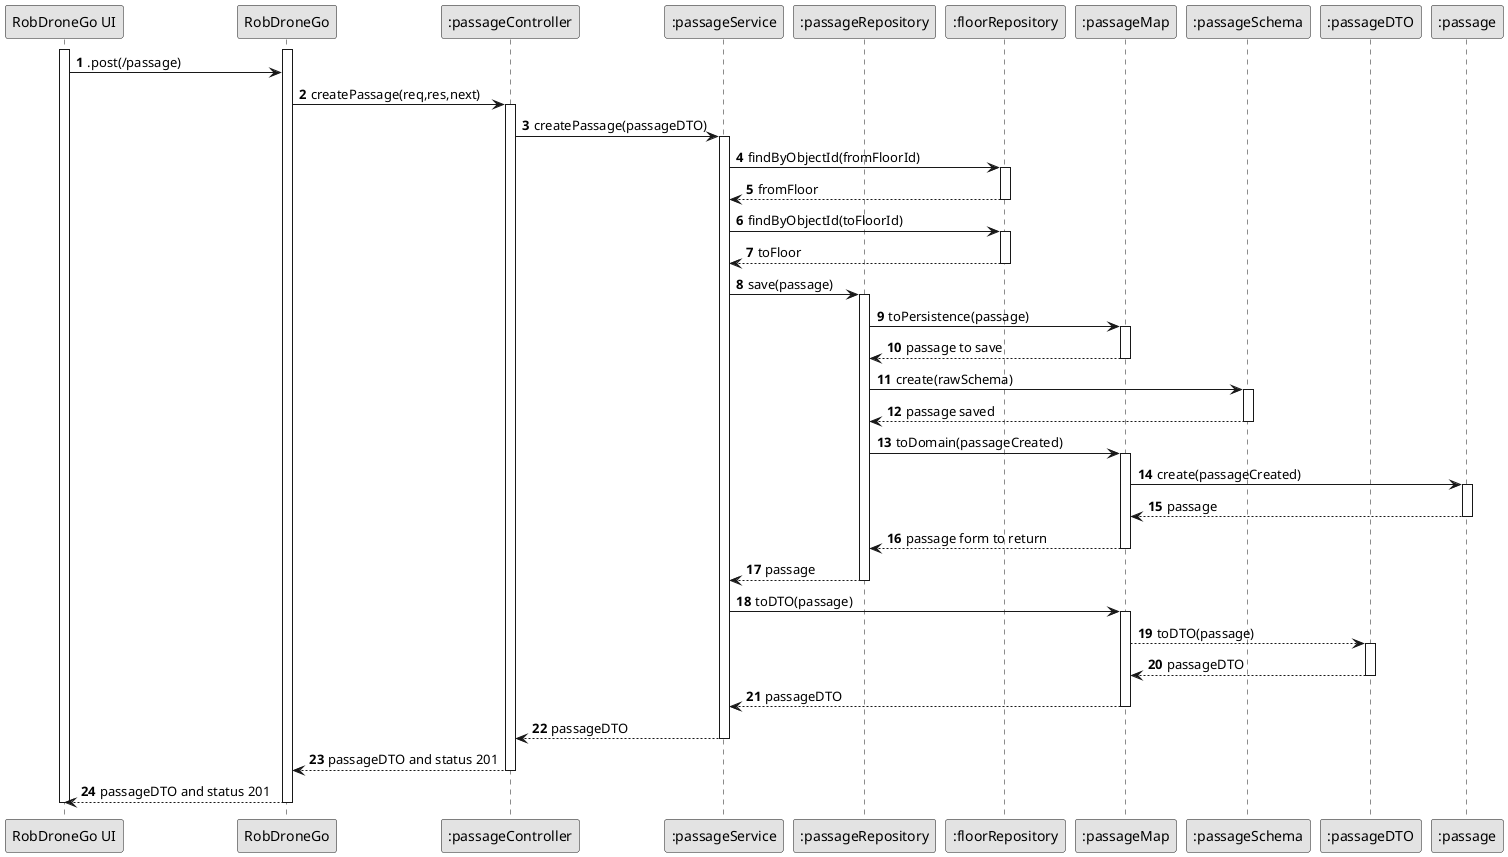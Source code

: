 @startuml us240

skinparam Monochrome true
skinparam PackageStyle rectangle
skinparam Shadowing false
autonumber
participant "RobDroneGo UI" as UI
participant "RobDroneGo" as API
participant ":passageController" as PC 
participant ":passageService" as PS 
participant ":passageRepository" as PR
participant ":floorRepository" as FR
participant ":passageMap" as PM
participant ":passageSchema" as SCHEMA
participant ":passageDTO" as DTO
participant ":passage" as P

activate UI
activate API
UI -> API : .post(/passage)
API -> PC : createPassage(req,res,next)
activate PC
PC -> PS : createPassage(passageDTO)
activate PS
PS -> FR : findByObjectId(fromFloorId)
activate FR
FR --> PS : fromFloor
deactivate FR
PS -> FR : findByObjectId(toFloorId)
activate FR
FR --> PS : toFloor
deactivate FR
PS -> PR : save(passage)
activate PR
PR -> PM : toPersistence(passage)
activate PM
PM --> PR : passage to save
deactivate PM
PR -> SCHEMA : create(rawSchema)
activate SCHEMA
SCHEMA --> PR : passage saved
deactivate SCHEMA
PR -> PM : toDomain(passageCreated)
activate PM
PM -> P : create(passageCreated)
activate P
P --> PM : passage
deactivate P
PM --> PR : passage form to return
deactivate PM
PR --> PS : passage
deactivate PR
PS -> PM : toDTO(passage)
activate PM
PM --> DTO : toDTO(passage)
activate DTO
DTO --> PM : passageDTO
deactivate DTO
PM --> PS : passageDTO
deactivate PM
PS --> PC : passageDTO
deactivate PS
PC --> API : passageDTO and status 201
deactivate PC
API --> UI : passageDTO and status 201
deactivate UI
deactivate API
@enduml